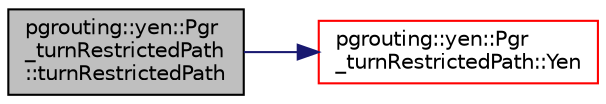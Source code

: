 digraph "pgrouting::yen::Pgr_turnRestrictedPath::turnRestrictedPath"
{
  edge [fontname="Helvetica",fontsize="10",labelfontname="Helvetica",labelfontsize="10"];
  node [fontname="Helvetica",fontsize="10",shape=record];
  rankdir="LR";
  Node217 [label="pgrouting::yen::Pgr\l_turnRestrictedPath\l::turnRestrictedPath",height=0.2,width=0.4,color="black", fillcolor="grey75", style="filled", fontcolor="black"];
  Node217 -> Node218 [color="midnightblue",fontsize="10",style="solid",fontname="Helvetica"];
  Node218 [label="pgrouting::yen::Pgr\l_turnRestrictedPath::Yen",height=0.2,width=0.4,color="red", fillcolor="white", style="filled",URL="$classpgrouting_1_1yen_1_1Pgr__turnRestrictedPath.html#ac1553a5fb62ab62557f11e07386df5e1"];
}
